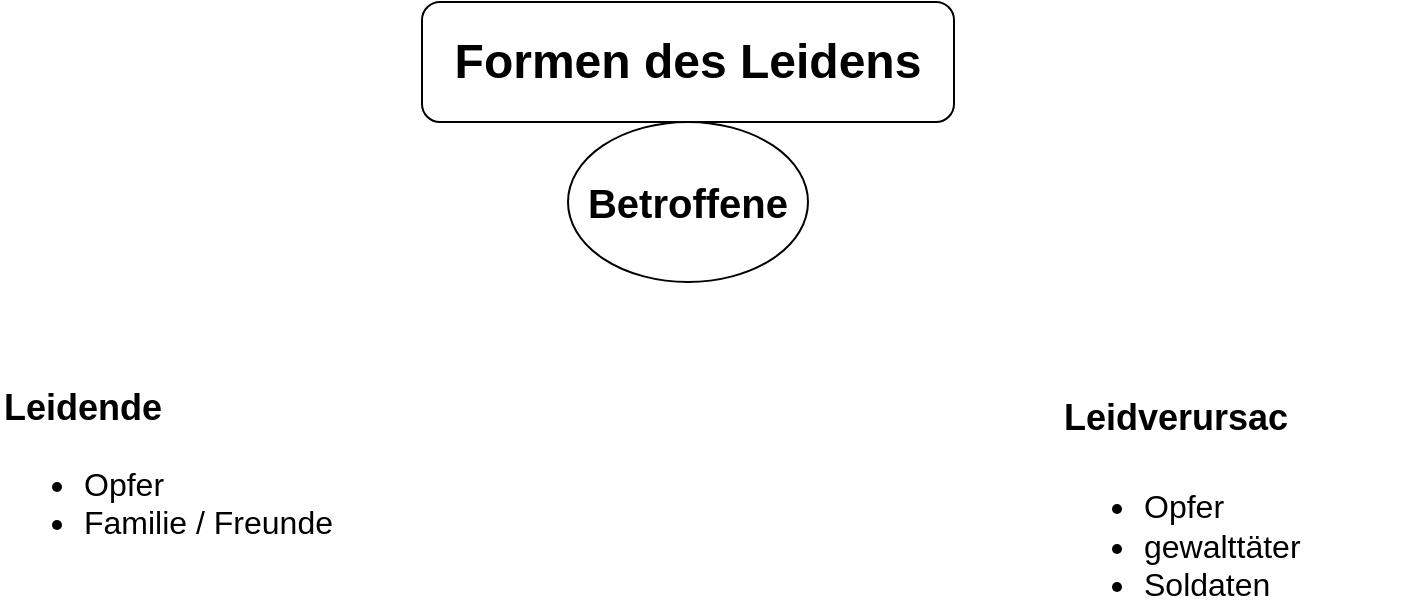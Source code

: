 <mxfile version="24.6.4" type="device">
  <diagram name="Seite-1" id="1UF-9J3jw6wH0BpeYu3B">
    <mxGraphModel dx="1050" dy="619" grid="1" gridSize="10" guides="1" tooltips="1" connect="1" arrows="1" fold="1" page="1" pageScale="1" pageWidth="827" pageHeight="1169" math="0" shadow="0">
      <root>
        <mxCell id="0" />
        <mxCell id="1" parent="0" />
        <mxCell id="GBmo4GnhyRKstA5T7fDf-1" value="&lt;b&gt;&lt;font style=&quot;font-size: 24px;&quot;&gt;Formen des Leidens&lt;/font&gt;&lt;/b&gt;" style="rounded=1;whiteSpace=wrap;html=1;" vertex="1" parent="1">
          <mxGeometry x="281" width="266" height="60" as="geometry" />
        </mxCell>
        <mxCell id="GBmo4GnhyRKstA5T7fDf-3" value="&lt;font size=&quot;1&quot; style=&quot;&quot;&gt;&lt;b style=&quot;font-size: 20px;&quot;&gt;Betroffene&lt;/b&gt;&lt;/font&gt;" style="ellipse;whiteSpace=wrap;html=1;" vertex="1" parent="1">
          <mxGeometry x="354" y="60" width="120" height="80" as="geometry" />
        </mxCell>
        <mxCell id="GBmo4GnhyRKstA5T7fDf-4" value="&lt;h1 style=&quot;margin-top: 0px;&quot;&gt;&lt;font style=&quot;font-size: 18px;&quot;&gt;Leidende&lt;/font&gt;&lt;/h1&gt;&lt;p&gt;&lt;/p&gt;&lt;ul&gt;&lt;li style=&quot;font-size: 16px;&quot;&gt;Opfer&lt;/li&gt;&lt;li style=&quot;font-size: 16px;&quot;&gt;Familie / Freunde&lt;/li&gt;&lt;/ul&gt;&lt;p&gt;&lt;/p&gt;" style="text;html=1;whiteSpace=wrap;overflow=hidden;rounded=0;" vertex="1" parent="1">
          <mxGeometry x="70" y="180" width="180" height="120" as="geometry" />
        </mxCell>
        <mxCell id="GBmo4GnhyRKstA5T7fDf-5" value="&lt;h1 style=&quot;margin-top: 0px; line-height: 160%;&quot;&gt;&lt;font style=&quot;font-size: 18px;&quot;&gt;Leidverursac&lt;/font&gt;&lt;/h1&gt;&lt;p&gt;&lt;/p&gt;&lt;ul&gt;&lt;li style=&quot;font-size: 16px;&quot;&gt;Opfer&lt;/li&gt;&lt;li style=&quot;font-size: 16px;&quot;&gt;gewalttäter&lt;/li&gt;&lt;li style=&quot;font-size: 16px;&quot;&gt;Soldaten&lt;/li&gt;&lt;li style=&quot;font-size: 16px;&quot;&gt;Naturkatastrophen&lt;/li&gt;&lt;li style=&quot;font-size: 16px;&quot;&gt;Krankheiten&lt;/li&gt;&lt;/ul&gt;&lt;p&gt;&lt;/p&gt;" style="text;html=1;whiteSpace=wrap;overflow=hidden;rounded=0;" vertex="1" parent="1">
          <mxGeometry x="600" y="180" width="180" height="120" as="geometry" />
        </mxCell>
      </root>
    </mxGraphModel>
  </diagram>
</mxfile>
